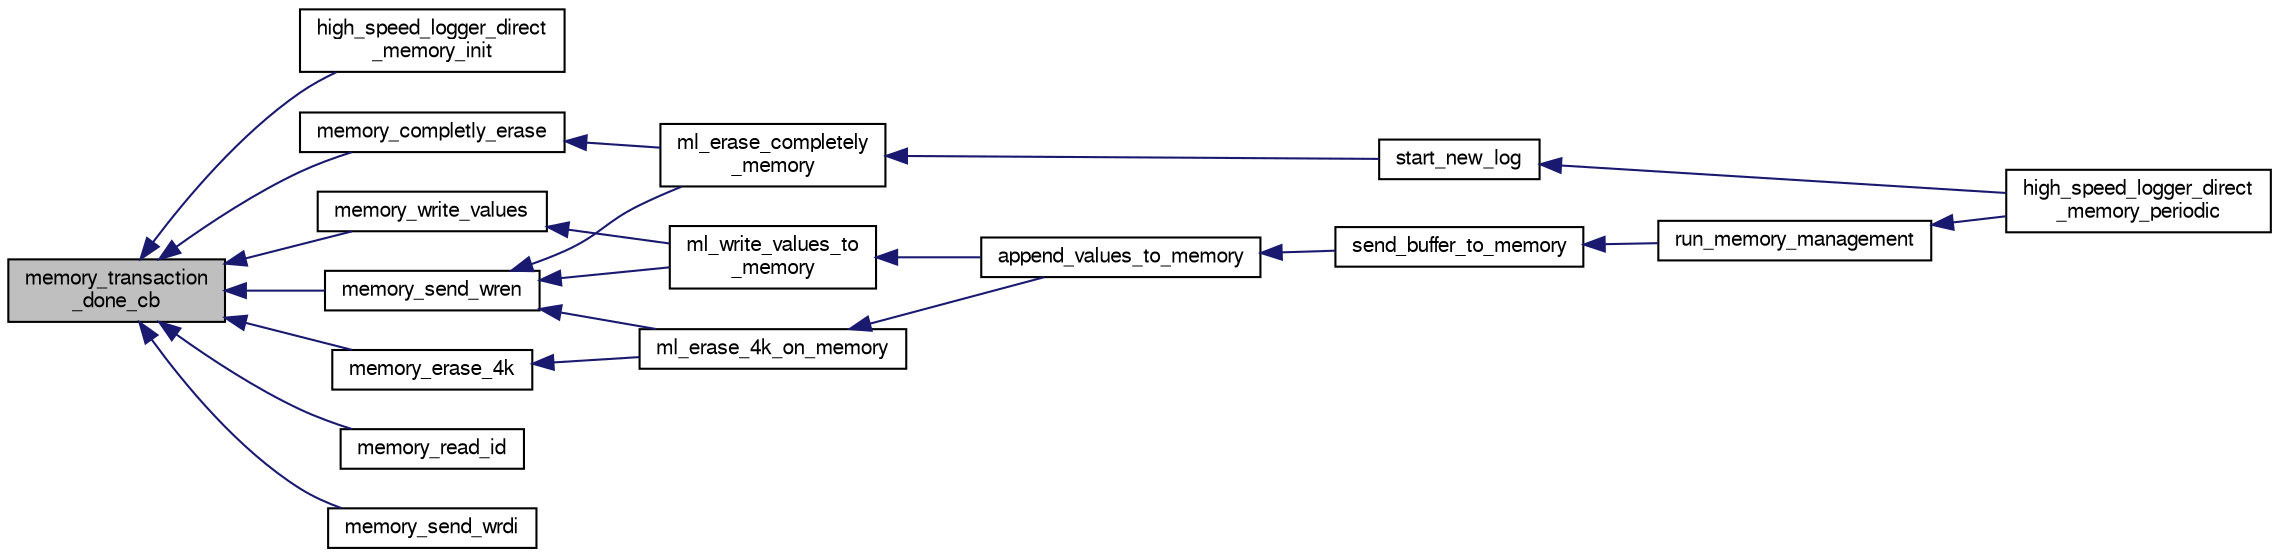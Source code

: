 digraph "memory_transaction_done_cb"
{
  edge [fontname="FreeSans",fontsize="10",labelfontname="FreeSans",labelfontsize="10"];
  node [fontname="FreeSans",fontsize="10",shape=record];
  rankdir="LR";
  Node1 [label="memory_transaction\l_done_cb",height=0.2,width=0.4,color="black", fillcolor="grey75", style="filled", fontcolor="black"];
  Node1 -> Node2 [dir="back",color="midnightblue",fontsize="10",style="solid",fontname="FreeSans"];
  Node2 [label="high_speed_logger_direct\l_memory_init",height=0.2,width=0.4,color="black", fillcolor="white", style="filled",URL="$high__speed__logger__direct__memory_8h.html#a12bdb7bbc1db80d13434e986b45f0128",tooltip="Function initialisating the module. "];
  Node1 -> Node3 [dir="back",color="midnightblue",fontsize="10",style="solid",fontname="FreeSans"];
  Node3 [label="memory_completly_erase",height=0.2,width=0.4,color="black", fillcolor="white", style="filled",URL="$high__speed__logger__direct__memory_8h.html#a5e514c564c6a39539f93bd87b4776fd7",tooltip="Function sending a request to erase the entire memory. "];
  Node3 -> Node4 [dir="back",color="midnightblue",fontsize="10",style="solid",fontname="FreeSans"];
  Node4 [label="ml_erase_completely\l_memory",height=0.2,width=0.4,color="black", fillcolor="white", style="filled",URL="$high__speed__logger__direct__memory_8h.html#a6bc6a35c58f24903133a97a18a5b01bd",tooltip="Function erasing the entire memory. "];
  Node4 -> Node5 [dir="back",color="midnightblue",fontsize="10",style="solid",fontname="FreeSans"];
  Node5 [label="start_new_log",height=0.2,width=0.4,color="black", fillcolor="white", style="filled",URL="$high__speed__logger__direct__memory_8h.html#a04adb430229e9cb602498ef5f26e3d3e",tooltip="Function starting a new log. "];
  Node5 -> Node6 [dir="back",color="midnightblue",fontsize="10",style="solid",fontname="FreeSans"];
  Node6 [label="high_speed_logger_direct\l_memory_periodic",height=0.2,width=0.4,color="black", fillcolor="white", style="filled",URL="$high__speed__logger__direct__memory_8h.html#a9464826fae91544e9fc803865f5e3107",tooltip="Main function of the module. "];
  Node1 -> Node7 [dir="back",color="midnightblue",fontsize="10",style="solid",fontname="FreeSans"];
  Node7 [label="memory_erase_4k",height=0.2,width=0.4,color="black", fillcolor="white", style="filled",URL="$high__speed__logger__direct__memory_8h.html#a175bc42f8b6d0b756aff94db6d7208cf",tooltip="Function sending a request to erase 4KB of the memory. "];
  Node7 -> Node8 [dir="back",color="midnightblue",fontsize="10",style="solid",fontname="FreeSans"];
  Node8 [label="ml_erase_4k_on_memory",height=0.2,width=0.4,color="black", fillcolor="white", style="filled",URL="$high__speed__logger__direct__memory_8h.html#a9c9c2ddcfab751a75ed6d26156db2836",tooltip="Function erasing 4KB of the memory. "];
  Node8 -> Node9 [dir="back",color="midnightblue",fontsize="10",style="solid",fontname="FreeSans"];
  Node9 [label="append_values_to_memory",height=0.2,width=0.4,color="black", fillcolor="white", style="filled",URL="$high__speed__logger__direct__memory_8h.html#afd0f786af2e70f2a97493b2b674a4124",tooltip="Function adding a buffer of values to the memory. "];
  Node9 -> Node10 [dir="back",color="midnightblue",fontsize="10",style="solid",fontname="FreeSans"];
  Node10 [label="send_buffer_to_memory",height=0.2,width=0.4,color="black", fillcolor="white", style="filled",URL="$high__speed__logger__direct__memory_8h.html#aacc3264ce2d5a73667a5118af0c3b7b5",tooltip="Function sending a buffer ot the memory. "];
  Node10 -> Node11 [dir="back",color="midnightblue",fontsize="10",style="solid",fontname="FreeSans"];
  Node11 [label="run_memory_management",height=0.2,width=0.4,color="black", fillcolor="white", style="filled",URL="$high__speed__logger__direct__memory_8h.html#a08b60bc2790ff19cbabae3f390132ad7",tooltip="Function sending the buffer to the memory when possible. "];
  Node11 -> Node6 [dir="back",color="midnightblue",fontsize="10",style="solid",fontname="FreeSans"];
  Node1 -> Node12 [dir="back",color="midnightblue",fontsize="10",style="solid",fontname="FreeSans"];
  Node12 [label="memory_read_id",height=0.2,width=0.4,color="black", fillcolor="white", style="filled",URL="$high__speed__logger__direct__memory_8h.html#a6f5174eb7613f1835ca2b4075030cf7e",tooltip="Function sending a request for the ID of the memory chip. "];
  Node1 -> Node13 [dir="back",color="midnightblue",fontsize="10",style="solid",fontname="FreeSans"];
  Node13 [label="memory_send_wrdi",height=0.2,width=0.4,color="black", fillcolor="white", style="filled",URL="$high__speed__logger__direct__memory_8h.html#ac5bc00c8ec919ceaacf654065026a276",tooltip="Function sending a request to clear the writte enable flag in the memory. "];
  Node1 -> Node14 [dir="back",color="midnightblue",fontsize="10",style="solid",fontname="FreeSans"];
  Node14 [label="memory_send_wren",height=0.2,width=0.4,color="black", fillcolor="white", style="filled",URL="$high__speed__logger__direct__memory_8h.html#a94bf902b935af9c00b2d9ed517c5c42f",tooltip="Function sending a request to set the writte enable flag in the memory. "];
  Node14 -> Node15 [dir="back",color="midnightblue",fontsize="10",style="solid",fontname="FreeSans"];
  Node15 [label="ml_write_values_to\l_memory",height=0.2,width=0.4,color="black", fillcolor="white", style="filled",URL="$high__speed__logger__direct__memory_8h.html#a7db48790edc16e5799db302a57462b48",tooltip="Function writting a buffer of values to the memory. "];
  Node15 -> Node9 [dir="back",color="midnightblue",fontsize="10",style="solid",fontname="FreeSans"];
  Node14 -> Node8 [dir="back",color="midnightblue",fontsize="10",style="solid",fontname="FreeSans"];
  Node14 -> Node4 [dir="back",color="midnightblue",fontsize="10",style="solid",fontname="FreeSans"];
  Node1 -> Node16 [dir="back",color="midnightblue",fontsize="10",style="solid",fontname="FreeSans"];
  Node16 [label="memory_write_values",height=0.2,width=0.4,color="black", fillcolor="white", style="filled",URL="$high__speed__logger__direct__memory_8h.html#a0293c5b5614338d2045193c5e38fc9e6",tooltip="Function sending a request to write a buffer of values to the memory. "];
  Node16 -> Node15 [dir="back",color="midnightblue",fontsize="10",style="solid",fontname="FreeSans"];
}

